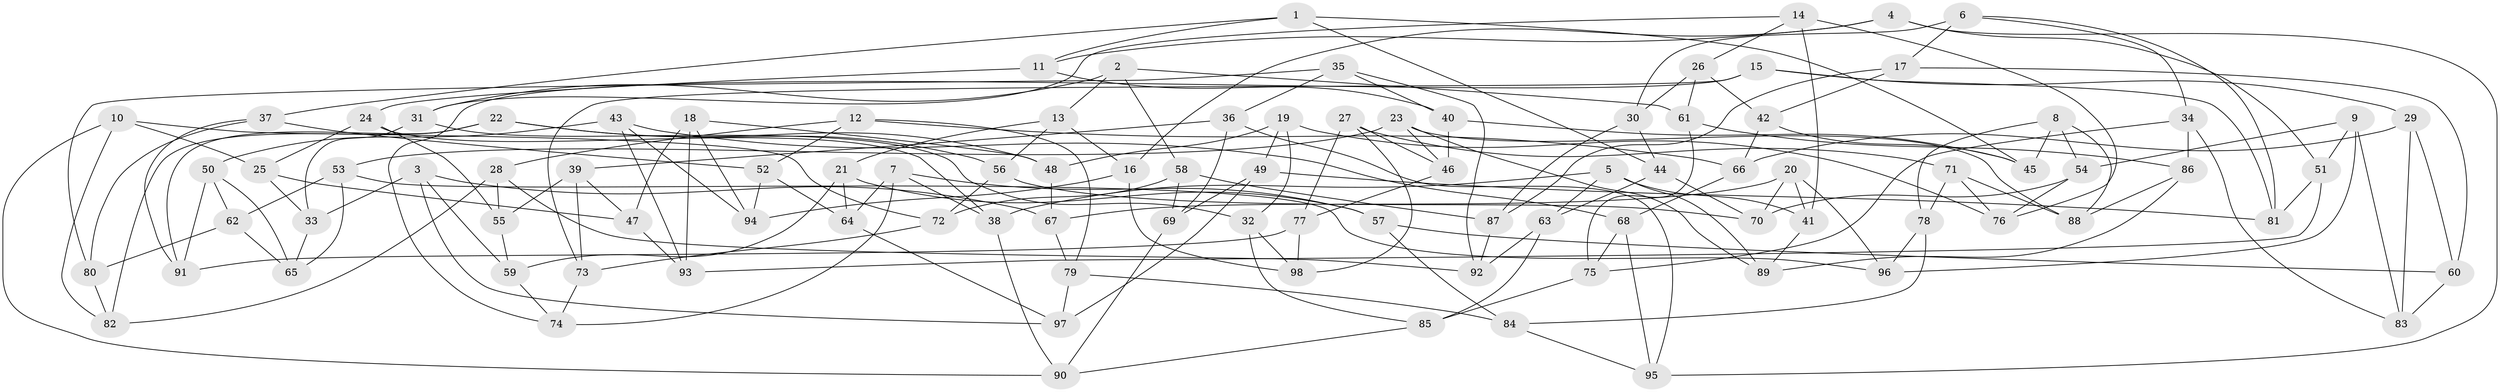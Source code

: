 // Generated by graph-tools (version 1.1) at 2025/03/03/09/25 03:03:06]
// undirected, 98 vertices, 196 edges
graph export_dot {
graph [start="1"]
  node [color=gray90,style=filled];
  1;
  2;
  3;
  4;
  5;
  6;
  7;
  8;
  9;
  10;
  11;
  12;
  13;
  14;
  15;
  16;
  17;
  18;
  19;
  20;
  21;
  22;
  23;
  24;
  25;
  26;
  27;
  28;
  29;
  30;
  31;
  32;
  33;
  34;
  35;
  36;
  37;
  38;
  39;
  40;
  41;
  42;
  43;
  44;
  45;
  46;
  47;
  48;
  49;
  50;
  51;
  52;
  53;
  54;
  55;
  56;
  57;
  58;
  59;
  60;
  61;
  62;
  63;
  64;
  65;
  66;
  67;
  68;
  69;
  70;
  71;
  72;
  73;
  74;
  75;
  76;
  77;
  78;
  79;
  80;
  81;
  82;
  83;
  84;
  85;
  86;
  87;
  88;
  89;
  90;
  91;
  92;
  93;
  94;
  95;
  96;
  97;
  98;
  1 -- 11;
  1 -- 45;
  1 -- 44;
  1 -- 37;
  2 -- 58;
  2 -- 61;
  2 -- 31;
  2 -- 13;
  3 -- 59;
  3 -- 33;
  3 -- 97;
  3 -- 67;
  4 -- 16;
  4 -- 95;
  4 -- 11;
  4 -- 51;
  5 -- 41;
  5 -- 89;
  5 -- 38;
  5 -- 63;
  6 -- 30;
  6 -- 34;
  6 -- 81;
  6 -- 17;
  7 -- 57;
  7 -- 64;
  7 -- 38;
  7 -- 74;
  8 -- 78;
  8 -- 88;
  8 -- 45;
  8 -- 54;
  9 -- 54;
  9 -- 51;
  9 -- 96;
  9 -- 83;
  10 -- 82;
  10 -- 72;
  10 -- 25;
  10 -- 90;
  11 -- 24;
  11 -- 40;
  12 -- 79;
  12 -- 66;
  12 -- 28;
  12 -- 52;
  13 -- 21;
  13 -- 16;
  13 -- 56;
  14 -- 41;
  14 -- 26;
  14 -- 31;
  14 -- 76;
  15 -- 29;
  15 -- 81;
  15 -- 73;
  15 -- 74;
  16 -- 98;
  16 -- 94;
  17 -- 42;
  17 -- 87;
  17 -- 60;
  18 -- 93;
  18 -- 94;
  18 -- 47;
  18 -- 48;
  19 -- 76;
  19 -- 48;
  19 -- 49;
  19 -- 32;
  20 -- 96;
  20 -- 67;
  20 -- 41;
  20 -- 70;
  21 -- 59;
  21 -- 57;
  21 -- 64;
  22 -- 91;
  22 -- 56;
  22 -- 82;
  22 -- 48;
  23 -- 89;
  23 -- 46;
  23 -- 88;
  23 -- 53;
  24 -- 25;
  24 -- 55;
  24 -- 38;
  25 -- 47;
  25 -- 33;
  26 -- 42;
  26 -- 61;
  26 -- 30;
  27 -- 98;
  27 -- 71;
  27 -- 77;
  27 -- 46;
  28 -- 55;
  28 -- 92;
  28 -- 82;
  29 -- 60;
  29 -- 66;
  29 -- 83;
  30 -- 87;
  30 -- 44;
  31 -- 33;
  31 -- 32;
  32 -- 98;
  32 -- 85;
  33 -- 65;
  34 -- 75;
  34 -- 83;
  34 -- 86;
  35 -- 40;
  35 -- 92;
  35 -- 36;
  35 -- 80;
  36 -- 39;
  36 -- 69;
  36 -- 95;
  37 -- 52;
  37 -- 91;
  37 -- 80;
  38 -- 90;
  39 -- 55;
  39 -- 47;
  39 -- 73;
  40 -- 46;
  40 -- 45;
  41 -- 89;
  42 -- 45;
  42 -- 66;
  43 -- 94;
  43 -- 50;
  43 -- 68;
  43 -- 93;
  44 -- 70;
  44 -- 63;
  46 -- 77;
  47 -- 93;
  48 -- 67;
  49 -- 81;
  49 -- 69;
  49 -- 97;
  50 -- 62;
  50 -- 65;
  50 -- 91;
  51 -- 93;
  51 -- 81;
  52 -- 64;
  52 -- 94;
  53 -- 65;
  53 -- 96;
  53 -- 62;
  54 -- 70;
  54 -- 76;
  55 -- 59;
  56 -- 72;
  56 -- 70;
  57 -- 60;
  57 -- 84;
  58 -- 87;
  58 -- 69;
  58 -- 72;
  59 -- 74;
  60 -- 83;
  61 -- 75;
  61 -- 86;
  62 -- 65;
  62 -- 80;
  63 -- 92;
  63 -- 85;
  64 -- 97;
  66 -- 68;
  67 -- 79;
  68 -- 95;
  68 -- 75;
  69 -- 90;
  71 -- 76;
  71 -- 88;
  71 -- 78;
  72 -- 73;
  73 -- 74;
  75 -- 85;
  77 -- 98;
  77 -- 91;
  78 -- 96;
  78 -- 84;
  79 -- 97;
  79 -- 84;
  80 -- 82;
  84 -- 95;
  85 -- 90;
  86 -- 88;
  86 -- 89;
  87 -- 92;
}
